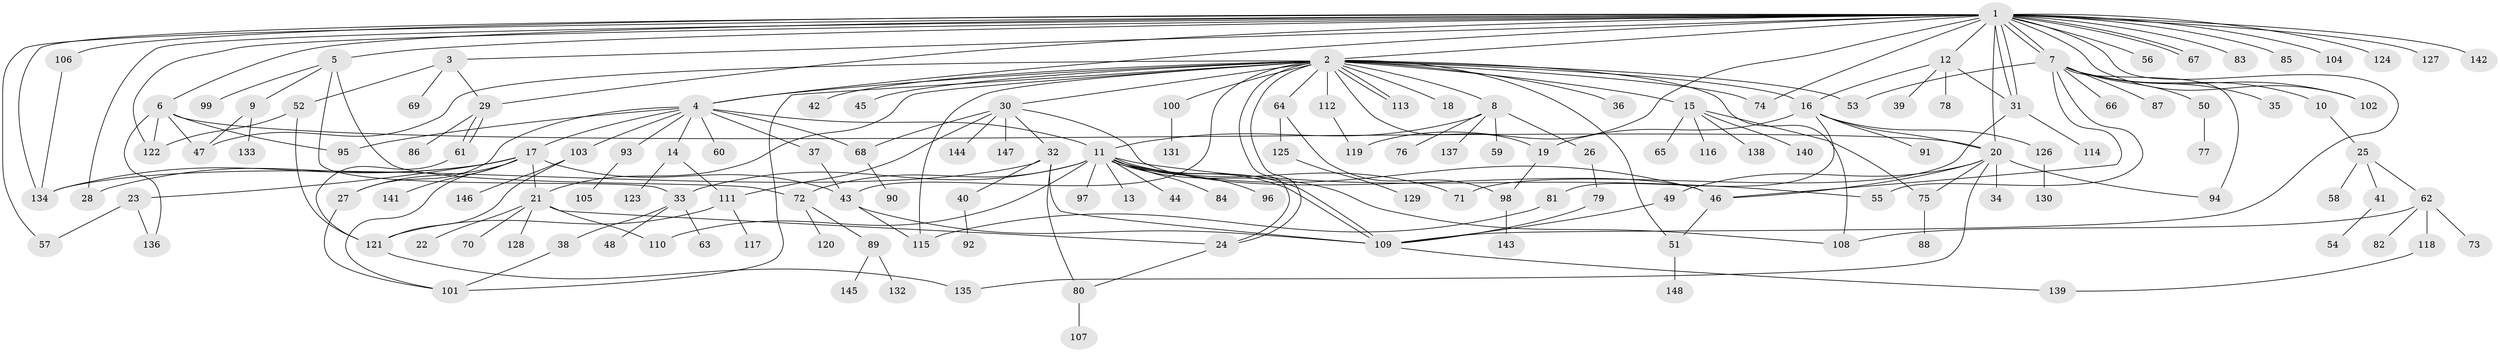// coarse degree distribution, {29: 0.017391304347826087, 5: 0.06956521739130435, 11: 0.02608695652173913, 7: 0.017391304347826087, 2: 0.22608695652173913, 4: 0.043478260869565216, 15: 0.008695652173913044, 3: 0.10434782608695652, 8: 0.017391304347826087, 1: 0.45217391304347826, 6: 0.017391304347826087}
// Generated by graph-tools (version 1.1) at 2025/51/02/27/25 19:51:53]
// undirected, 148 vertices, 214 edges
graph export_dot {
graph [start="1"]
  node [color=gray90,style=filled];
  1;
  2;
  3;
  4;
  5;
  6;
  7;
  8;
  9;
  10;
  11;
  12;
  13;
  14;
  15;
  16;
  17;
  18;
  19;
  20;
  21;
  22;
  23;
  24;
  25;
  26;
  27;
  28;
  29;
  30;
  31;
  32;
  33;
  34;
  35;
  36;
  37;
  38;
  39;
  40;
  41;
  42;
  43;
  44;
  45;
  46;
  47;
  48;
  49;
  50;
  51;
  52;
  53;
  54;
  55;
  56;
  57;
  58;
  59;
  60;
  61;
  62;
  63;
  64;
  65;
  66;
  67;
  68;
  69;
  70;
  71;
  72;
  73;
  74;
  75;
  76;
  77;
  78;
  79;
  80;
  81;
  82;
  83;
  84;
  85;
  86;
  87;
  88;
  89;
  90;
  91;
  92;
  93;
  94;
  95;
  96;
  97;
  98;
  99;
  100;
  101;
  102;
  103;
  104;
  105;
  106;
  107;
  108;
  109;
  110;
  111;
  112;
  113;
  114;
  115;
  116;
  117;
  118;
  119;
  120;
  121;
  122;
  123;
  124;
  125;
  126;
  127;
  128;
  129;
  130;
  131;
  132;
  133;
  134;
  135;
  136;
  137;
  138;
  139;
  140;
  141;
  142;
  143;
  144;
  145;
  146;
  147;
  148;
  1 -- 2;
  1 -- 3;
  1 -- 4;
  1 -- 5;
  1 -- 6;
  1 -- 7;
  1 -- 7;
  1 -- 12;
  1 -- 20;
  1 -- 28;
  1 -- 29;
  1 -- 31;
  1 -- 31;
  1 -- 56;
  1 -- 57;
  1 -- 67;
  1 -- 67;
  1 -- 74;
  1 -- 83;
  1 -- 85;
  1 -- 102;
  1 -- 104;
  1 -- 106;
  1 -- 109;
  1 -- 119;
  1 -- 122;
  1 -- 124;
  1 -- 127;
  1 -- 134;
  1 -- 142;
  2 -- 4;
  2 -- 8;
  2 -- 15;
  2 -- 16;
  2 -- 18;
  2 -- 19;
  2 -- 21;
  2 -- 24;
  2 -- 24;
  2 -- 30;
  2 -- 36;
  2 -- 42;
  2 -- 43;
  2 -- 45;
  2 -- 47;
  2 -- 51;
  2 -- 53;
  2 -- 64;
  2 -- 74;
  2 -- 100;
  2 -- 101;
  2 -- 108;
  2 -- 112;
  2 -- 113;
  2 -- 113;
  2 -- 115;
  3 -- 29;
  3 -- 52;
  3 -- 69;
  4 -- 11;
  4 -- 14;
  4 -- 17;
  4 -- 27;
  4 -- 37;
  4 -- 60;
  4 -- 68;
  4 -- 93;
  4 -- 95;
  4 -- 103;
  5 -- 9;
  5 -- 33;
  5 -- 72;
  5 -- 99;
  6 -- 20;
  6 -- 47;
  6 -- 95;
  6 -- 122;
  6 -- 136;
  7 -- 10;
  7 -- 35;
  7 -- 46;
  7 -- 50;
  7 -- 53;
  7 -- 55;
  7 -- 66;
  7 -- 87;
  7 -- 94;
  7 -- 102;
  8 -- 11;
  8 -- 26;
  8 -- 59;
  8 -- 76;
  8 -- 137;
  9 -- 47;
  9 -- 133;
  10 -- 25;
  11 -- 13;
  11 -- 33;
  11 -- 44;
  11 -- 46;
  11 -- 55;
  11 -- 71;
  11 -- 72;
  11 -- 84;
  11 -- 96;
  11 -- 97;
  11 -- 108;
  11 -- 109;
  11 -- 109;
  11 -- 110;
  12 -- 16;
  12 -- 31;
  12 -- 39;
  12 -- 78;
  14 -- 111;
  14 -- 123;
  15 -- 65;
  15 -- 75;
  15 -- 116;
  15 -- 138;
  15 -- 140;
  16 -- 19;
  16 -- 20;
  16 -- 81;
  16 -- 91;
  16 -- 126;
  17 -- 21;
  17 -- 23;
  17 -- 27;
  17 -- 28;
  17 -- 43;
  17 -- 101;
  17 -- 134;
  17 -- 141;
  19 -- 98;
  20 -- 34;
  20 -- 46;
  20 -- 49;
  20 -- 75;
  20 -- 94;
  20 -- 135;
  21 -- 22;
  21 -- 24;
  21 -- 70;
  21 -- 110;
  21 -- 128;
  23 -- 57;
  23 -- 136;
  24 -- 80;
  25 -- 41;
  25 -- 58;
  25 -- 62;
  26 -- 79;
  27 -- 101;
  29 -- 61;
  29 -- 61;
  29 -- 86;
  30 -- 32;
  30 -- 46;
  30 -- 68;
  30 -- 111;
  30 -- 144;
  30 -- 147;
  31 -- 71;
  31 -- 114;
  32 -- 40;
  32 -- 80;
  32 -- 109;
  32 -- 134;
  33 -- 38;
  33 -- 48;
  33 -- 63;
  37 -- 43;
  38 -- 101;
  40 -- 92;
  41 -- 54;
  43 -- 109;
  43 -- 115;
  46 -- 51;
  49 -- 109;
  50 -- 77;
  51 -- 148;
  52 -- 121;
  52 -- 122;
  61 -- 121;
  62 -- 73;
  62 -- 82;
  62 -- 108;
  62 -- 118;
  64 -- 98;
  64 -- 125;
  68 -- 90;
  72 -- 89;
  72 -- 120;
  75 -- 88;
  79 -- 109;
  80 -- 107;
  81 -- 115;
  89 -- 132;
  89 -- 145;
  93 -- 105;
  98 -- 143;
  100 -- 131;
  103 -- 121;
  103 -- 146;
  106 -- 134;
  109 -- 139;
  111 -- 117;
  111 -- 121;
  112 -- 119;
  118 -- 139;
  121 -- 135;
  125 -- 129;
  126 -- 130;
}
